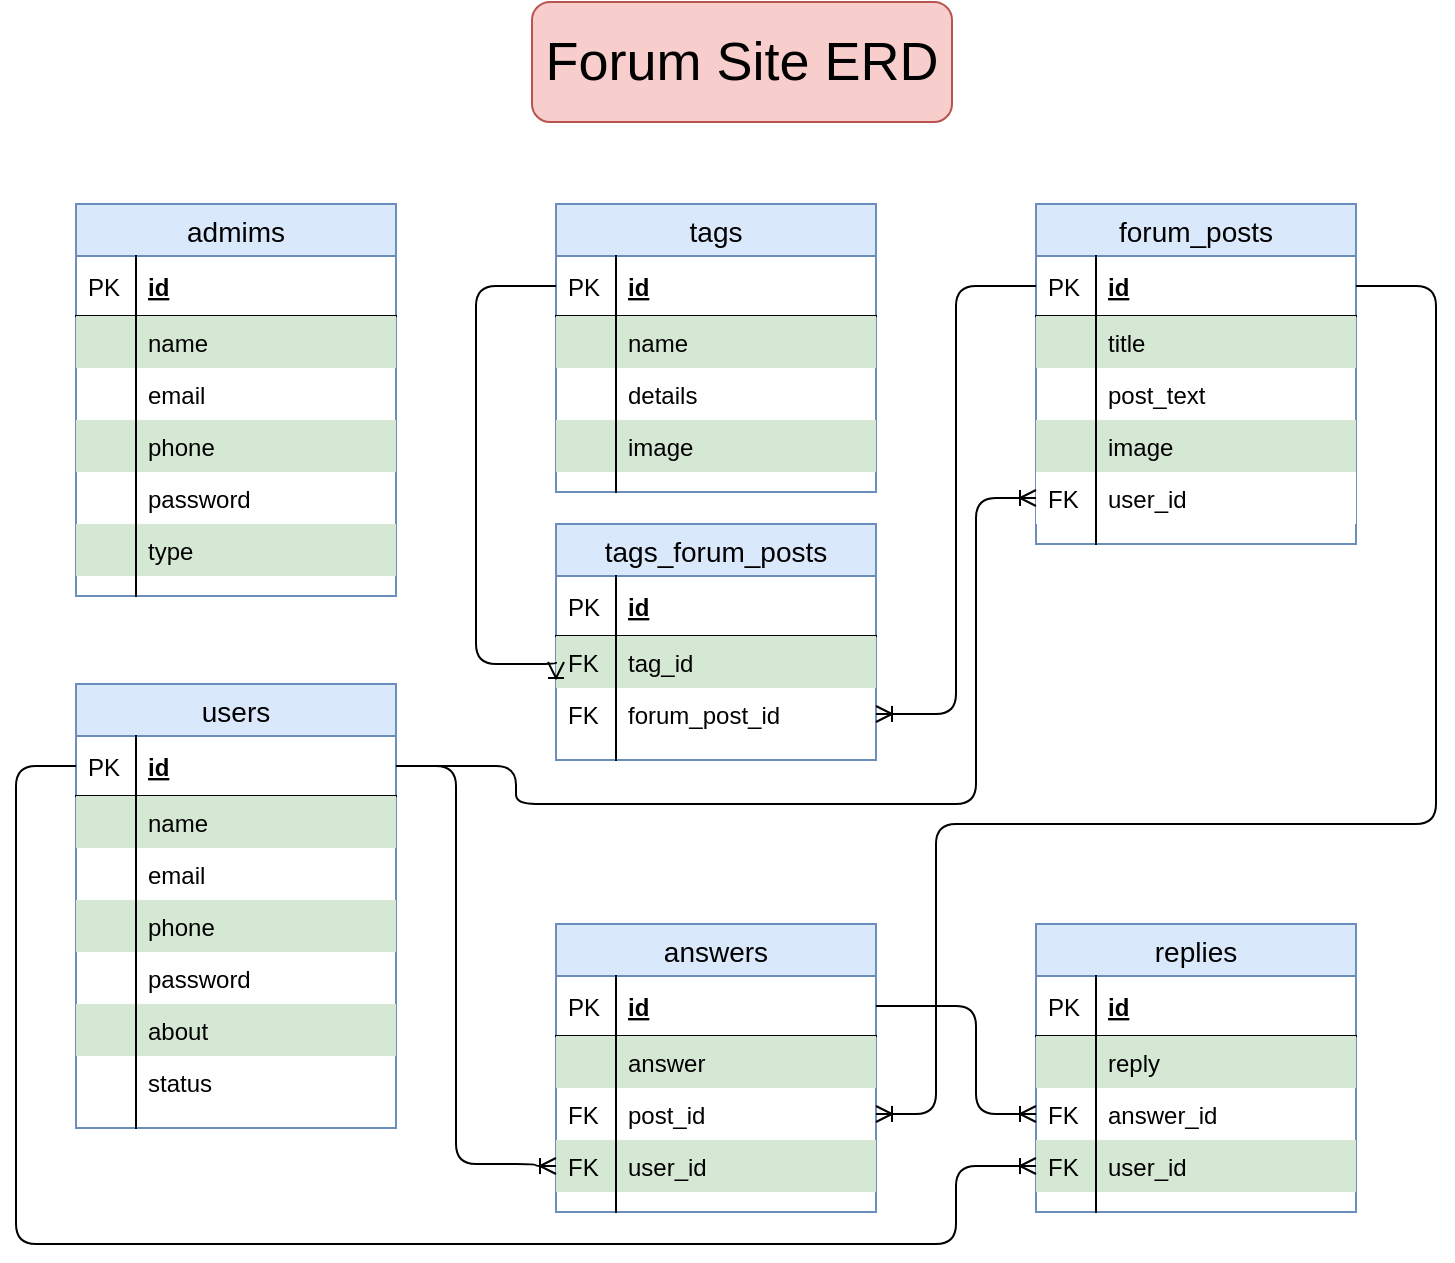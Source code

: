 <mxfile version="12.6.5" type="device"><diagram id="FZBkSY9dLJXZjss0TUxL" name="Page-1"><mxGraphModel dx="868" dy="510" grid="1" gridSize="10" guides="1" tooltips="1" connect="1" arrows="1" fold="1" page="1" pageScale="1" pageWidth="827" pageHeight="1169" math="0" shadow="0"><root><mxCell id="0"/><mxCell id="1" parent="0"/><mxCell id="-Hz_32lMAl1Kl4O-XU_8-1" value="admims" style="swimlane;fontStyle=0;childLayout=stackLayout;horizontal=1;startSize=26;fillColor=#dae8fc;horizontalStack=0;resizeParent=1;resizeParentMax=0;resizeLast=0;collapsible=1;marginBottom=0;swimlaneFillColor=#ffffff;align=center;fontSize=14;strokeColor=#6c8ebf;" parent="1" vertex="1"><mxGeometry x="40" y="121" width="160" height="196" as="geometry"/></mxCell><mxCell id="-Hz_32lMAl1Kl4O-XU_8-2" value="id" style="shape=partialRectangle;top=0;left=0;right=0;bottom=1;align=left;verticalAlign=middle;fillColor=none;spacingLeft=34;spacingRight=4;overflow=hidden;rotatable=0;points=[[0,0.5],[1,0.5]];portConstraint=eastwest;dropTarget=0;fontStyle=5;fontSize=12;" parent="-Hz_32lMAl1Kl4O-XU_8-1" vertex="1"><mxGeometry y="26" width="160" height="30" as="geometry"/></mxCell><mxCell id="-Hz_32lMAl1Kl4O-XU_8-3" value="PK" style="shape=partialRectangle;top=0;left=0;bottom=0;fillColor=none;align=left;verticalAlign=middle;spacingLeft=4;spacingRight=4;overflow=hidden;rotatable=0;points=[];portConstraint=eastwest;part=1;fontSize=12;" parent="-Hz_32lMAl1Kl4O-XU_8-2" vertex="1" connectable="0"><mxGeometry width="30" height="30" as="geometry"/></mxCell><mxCell id="-Hz_32lMAl1Kl4O-XU_8-4" value="name" style="shape=partialRectangle;top=0;left=0;right=0;bottom=0;align=left;verticalAlign=top;fillColor=#d5e8d4;spacingLeft=34;spacingRight=4;overflow=hidden;rotatable=0;points=[[0,0.5],[1,0.5]];portConstraint=eastwest;dropTarget=0;fontSize=12;strokeColor=#82b366;" parent="-Hz_32lMAl1Kl4O-XU_8-1" vertex="1"><mxGeometry y="56" width="160" height="26" as="geometry"/></mxCell><mxCell id="-Hz_32lMAl1Kl4O-XU_8-5" value="" style="shape=partialRectangle;top=0;left=0;bottom=0;fillColor=none;align=left;verticalAlign=top;spacingLeft=4;spacingRight=4;overflow=hidden;rotatable=0;points=[];portConstraint=eastwest;part=1;fontSize=12;" parent="-Hz_32lMAl1Kl4O-XU_8-4" vertex="1" connectable="0"><mxGeometry width="30" height="26" as="geometry"/></mxCell><mxCell id="-Hz_32lMAl1Kl4O-XU_8-6" value="email" style="shape=partialRectangle;top=0;left=0;right=0;bottom=0;align=left;verticalAlign=top;fillColor=none;spacingLeft=34;spacingRight=4;overflow=hidden;rotatable=0;points=[[0,0.5],[1,0.5]];portConstraint=eastwest;dropTarget=0;fontSize=12;" parent="-Hz_32lMAl1Kl4O-XU_8-1" vertex="1"><mxGeometry y="82" width="160" height="26" as="geometry"/></mxCell><mxCell id="-Hz_32lMAl1Kl4O-XU_8-7" value="" style="shape=partialRectangle;top=0;left=0;bottom=0;fillColor=none;align=left;verticalAlign=top;spacingLeft=4;spacingRight=4;overflow=hidden;rotatable=0;points=[];portConstraint=eastwest;part=1;fontSize=12;" parent="-Hz_32lMAl1Kl4O-XU_8-6" vertex="1" connectable="0"><mxGeometry width="30" height="26" as="geometry"/></mxCell><mxCell id="-Hz_32lMAl1Kl4O-XU_8-8" value="phone" style="shape=partialRectangle;top=0;left=0;right=0;bottom=0;align=left;verticalAlign=top;fillColor=#d5e8d4;spacingLeft=34;spacingRight=4;overflow=hidden;rotatable=0;points=[[0,0.5],[1,0.5]];portConstraint=eastwest;dropTarget=0;fontSize=12;strokeColor=#82b366;" parent="-Hz_32lMAl1Kl4O-XU_8-1" vertex="1"><mxGeometry y="108" width="160" height="26" as="geometry"/></mxCell><mxCell id="-Hz_32lMAl1Kl4O-XU_8-9" value="" style="shape=partialRectangle;top=0;left=0;bottom=0;fillColor=none;align=left;verticalAlign=top;spacingLeft=4;spacingRight=4;overflow=hidden;rotatable=0;points=[];portConstraint=eastwest;part=1;fontSize=12;" parent="-Hz_32lMAl1Kl4O-XU_8-8" vertex="1" connectable="0"><mxGeometry width="30" height="26" as="geometry"/></mxCell><mxCell id="-Hz_32lMAl1Kl4O-XU_8-12" value="password" style="shape=partialRectangle;top=0;left=0;right=0;bottom=0;align=left;verticalAlign=top;fillColor=none;spacingLeft=34;spacingRight=4;overflow=hidden;rotatable=0;points=[[0,0.5],[1,0.5]];portConstraint=eastwest;dropTarget=0;fontSize=12;" parent="-Hz_32lMAl1Kl4O-XU_8-1" vertex="1"><mxGeometry y="134" width="160" height="26" as="geometry"/></mxCell><mxCell id="-Hz_32lMAl1Kl4O-XU_8-13" value="" style="shape=partialRectangle;top=0;left=0;bottom=0;fillColor=none;align=left;verticalAlign=top;spacingLeft=4;spacingRight=4;overflow=hidden;rotatable=0;points=[];portConstraint=eastwest;part=1;fontSize=12;" parent="-Hz_32lMAl1Kl4O-XU_8-12" vertex="1" connectable="0"><mxGeometry width="30" height="26" as="geometry"/></mxCell><mxCell id="-Hz_32lMAl1Kl4O-XU_8-14" value="type&#10;" style="shape=partialRectangle;top=0;left=0;right=0;bottom=0;align=left;verticalAlign=top;fillColor=#d5e8d4;spacingLeft=34;spacingRight=4;overflow=hidden;rotatable=0;points=[[0,0.5],[1,0.5]];portConstraint=eastwest;dropTarget=0;fontSize=12;strokeColor=#82b366;" parent="-Hz_32lMAl1Kl4O-XU_8-1" vertex="1"><mxGeometry y="160" width="160" height="26" as="geometry"/></mxCell><mxCell id="-Hz_32lMAl1Kl4O-XU_8-15" value="" style="shape=partialRectangle;top=0;left=0;bottom=0;fillColor=none;align=left;verticalAlign=top;spacingLeft=4;spacingRight=4;overflow=hidden;rotatable=0;points=[];portConstraint=eastwest;part=1;fontSize=12;" parent="-Hz_32lMAl1Kl4O-XU_8-14" vertex="1" connectable="0"><mxGeometry width="30" height="26" as="geometry"/></mxCell><mxCell id="-Hz_32lMAl1Kl4O-XU_8-10" value="" style="shape=partialRectangle;top=0;left=0;right=0;bottom=0;align=left;verticalAlign=top;fillColor=none;spacingLeft=34;spacingRight=4;overflow=hidden;rotatable=0;points=[[0,0.5],[1,0.5]];portConstraint=eastwest;dropTarget=0;fontSize=12;" parent="-Hz_32lMAl1Kl4O-XU_8-1" vertex="1"><mxGeometry y="186" width="160" height="10" as="geometry"/></mxCell><mxCell id="-Hz_32lMAl1Kl4O-XU_8-11" value="" style="shape=partialRectangle;top=0;left=0;bottom=0;fillColor=none;align=left;verticalAlign=top;spacingLeft=4;spacingRight=4;overflow=hidden;rotatable=0;points=[];portConstraint=eastwest;part=1;fontSize=12;" parent="-Hz_32lMAl1Kl4O-XU_8-10" vertex="1" connectable="0"><mxGeometry width="30" height="10" as="geometry"/></mxCell><mxCell id="-Hz_32lMAl1Kl4O-XU_8-16" value="tags" style="swimlane;fontStyle=0;childLayout=stackLayout;horizontal=1;startSize=26;fillColor=#dae8fc;horizontalStack=0;resizeParent=1;resizeParentMax=0;resizeLast=0;collapsible=1;marginBottom=0;swimlaneFillColor=#ffffff;align=center;fontSize=14;strokeColor=#6c8ebf;" parent="1" vertex="1"><mxGeometry x="280" y="121" width="160" height="144" as="geometry"/></mxCell><mxCell id="-Hz_32lMAl1Kl4O-XU_8-17" value="id" style="shape=partialRectangle;top=0;left=0;right=0;bottom=1;align=left;verticalAlign=middle;fillColor=none;spacingLeft=34;spacingRight=4;overflow=hidden;rotatable=0;points=[[0,0.5],[1,0.5]];portConstraint=eastwest;dropTarget=0;fontStyle=5;fontSize=12;" parent="-Hz_32lMAl1Kl4O-XU_8-16" vertex="1"><mxGeometry y="26" width="160" height="30" as="geometry"/></mxCell><mxCell id="-Hz_32lMAl1Kl4O-XU_8-18" value="PK" style="shape=partialRectangle;top=0;left=0;bottom=0;fillColor=none;align=left;verticalAlign=middle;spacingLeft=4;spacingRight=4;overflow=hidden;rotatable=0;points=[];portConstraint=eastwest;part=1;fontSize=12;" parent="-Hz_32lMAl1Kl4O-XU_8-17" vertex="1" connectable="0"><mxGeometry width="30" height="30" as="geometry"/></mxCell><mxCell id="-Hz_32lMAl1Kl4O-XU_8-19" value="name" style="shape=partialRectangle;top=0;left=0;right=0;bottom=0;align=left;verticalAlign=top;fillColor=#d5e8d4;spacingLeft=34;spacingRight=4;overflow=hidden;rotatable=0;points=[[0,0.5],[1,0.5]];portConstraint=eastwest;dropTarget=0;fontSize=12;strokeColor=#82b366;" parent="-Hz_32lMAl1Kl4O-XU_8-16" vertex="1"><mxGeometry y="56" width="160" height="26" as="geometry"/></mxCell><mxCell id="-Hz_32lMAl1Kl4O-XU_8-20" value="" style="shape=partialRectangle;top=0;left=0;bottom=0;fillColor=none;align=left;verticalAlign=top;spacingLeft=4;spacingRight=4;overflow=hidden;rotatable=0;points=[];portConstraint=eastwest;part=1;fontSize=12;" parent="-Hz_32lMAl1Kl4O-XU_8-19" vertex="1" connectable="0"><mxGeometry width="30" height="26" as="geometry"/></mxCell><mxCell id="-Hz_32lMAl1Kl4O-XU_8-21" value="details" style="shape=partialRectangle;top=0;left=0;right=0;bottom=0;align=left;verticalAlign=top;fillColor=none;spacingLeft=34;spacingRight=4;overflow=hidden;rotatable=0;points=[[0,0.5],[1,0.5]];portConstraint=eastwest;dropTarget=0;fontSize=12;" parent="-Hz_32lMAl1Kl4O-XU_8-16" vertex="1"><mxGeometry y="82" width="160" height="26" as="geometry"/></mxCell><mxCell id="-Hz_32lMAl1Kl4O-XU_8-22" value="" style="shape=partialRectangle;top=0;left=0;bottom=0;fillColor=none;align=left;verticalAlign=top;spacingLeft=4;spacingRight=4;overflow=hidden;rotatable=0;points=[];portConstraint=eastwest;part=1;fontSize=12;" parent="-Hz_32lMAl1Kl4O-XU_8-21" vertex="1" connectable="0"><mxGeometry width="30" height="26" as="geometry"/></mxCell><mxCell id="-Hz_32lMAl1Kl4O-XU_8-23" value="image" style="shape=partialRectangle;top=0;left=0;right=0;bottom=0;align=left;verticalAlign=top;fillColor=#d5e8d4;spacingLeft=34;spacingRight=4;overflow=hidden;rotatable=0;points=[[0,0.5],[1,0.5]];portConstraint=eastwest;dropTarget=0;fontSize=12;strokeColor=#82b366;" parent="-Hz_32lMAl1Kl4O-XU_8-16" vertex="1"><mxGeometry y="108" width="160" height="26" as="geometry"/></mxCell><mxCell id="-Hz_32lMAl1Kl4O-XU_8-24" value="" style="shape=partialRectangle;top=0;left=0;bottom=0;fillColor=none;align=left;verticalAlign=top;spacingLeft=4;spacingRight=4;overflow=hidden;rotatable=0;points=[];portConstraint=eastwest;part=1;fontSize=12;" parent="-Hz_32lMAl1Kl4O-XU_8-23" vertex="1" connectable="0"><mxGeometry width="30" height="26" as="geometry"/></mxCell><mxCell id="-Hz_32lMAl1Kl4O-XU_8-25" value="" style="shape=partialRectangle;top=0;left=0;right=0;bottom=0;align=left;verticalAlign=top;fillColor=none;spacingLeft=34;spacingRight=4;overflow=hidden;rotatable=0;points=[[0,0.5],[1,0.5]];portConstraint=eastwest;dropTarget=0;fontSize=12;" parent="-Hz_32lMAl1Kl4O-XU_8-16" vertex="1"><mxGeometry y="134" width="160" height="10" as="geometry"/></mxCell><mxCell id="-Hz_32lMAl1Kl4O-XU_8-26" value="" style="shape=partialRectangle;top=0;left=0;bottom=0;fillColor=none;align=left;verticalAlign=top;spacingLeft=4;spacingRight=4;overflow=hidden;rotatable=0;points=[];portConstraint=eastwest;part=1;fontSize=12;" parent="-Hz_32lMAl1Kl4O-XU_8-25" vertex="1" connectable="0"><mxGeometry width="30" height="10" as="geometry"/></mxCell><mxCell id="-Hz_32lMAl1Kl4O-XU_8-27" value="forum_posts" style="swimlane;fontStyle=0;childLayout=stackLayout;horizontal=1;startSize=26;fillColor=#dae8fc;horizontalStack=0;resizeParent=1;resizeParentMax=0;resizeLast=0;collapsible=1;marginBottom=0;swimlaneFillColor=#ffffff;align=center;fontSize=14;strokeColor=#6c8ebf;" parent="1" vertex="1"><mxGeometry x="520" y="121" width="160" height="170" as="geometry"/></mxCell><mxCell id="-Hz_32lMAl1Kl4O-XU_8-28" value="id" style="shape=partialRectangle;top=0;left=0;right=0;bottom=1;align=left;verticalAlign=middle;fillColor=none;spacingLeft=34;spacingRight=4;overflow=hidden;rotatable=0;points=[[0,0.5],[1,0.5]];portConstraint=eastwest;dropTarget=0;fontStyle=5;fontSize=12;" parent="-Hz_32lMAl1Kl4O-XU_8-27" vertex="1"><mxGeometry y="26" width="160" height="30" as="geometry"/></mxCell><mxCell id="-Hz_32lMAl1Kl4O-XU_8-29" value="PK" style="shape=partialRectangle;top=0;left=0;bottom=0;fillColor=none;align=left;verticalAlign=middle;spacingLeft=4;spacingRight=4;overflow=hidden;rotatable=0;points=[];portConstraint=eastwest;part=1;fontSize=12;" parent="-Hz_32lMAl1Kl4O-XU_8-28" vertex="1" connectable="0"><mxGeometry width="30" height="30" as="geometry"/></mxCell><mxCell id="-Hz_32lMAl1Kl4O-XU_8-30" value="title" style="shape=partialRectangle;top=0;left=0;right=0;bottom=0;align=left;verticalAlign=top;fillColor=#d5e8d4;spacingLeft=34;spacingRight=4;overflow=hidden;rotatable=0;points=[[0,0.5],[1,0.5]];portConstraint=eastwest;dropTarget=0;fontSize=12;strokeColor=#82b366;" parent="-Hz_32lMAl1Kl4O-XU_8-27" vertex="1"><mxGeometry y="56" width="160" height="26" as="geometry"/></mxCell><mxCell id="-Hz_32lMAl1Kl4O-XU_8-31" value="" style="shape=partialRectangle;top=0;left=0;bottom=0;fillColor=none;align=left;verticalAlign=top;spacingLeft=4;spacingRight=4;overflow=hidden;rotatable=0;points=[];portConstraint=eastwest;part=1;fontSize=12;" parent="-Hz_32lMAl1Kl4O-XU_8-30" vertex="1" connectable="0"><mxGeometry width="30" height="26" as="geometry"/></mxCell><mxCell id="-Hz_32lMAl1Kl4O-XU_8-32" value="post_text" style="shape=partialRectangle;top=0;left=0;right=0;bottom=0;align=left;verticalAlign=top;fillColor=none;spacingLeft=34;spacingRight=4;overflow=hidden;rotatable=0;points=[[0,0.5],[1,0.5]];portConstraint=eastwest;dropTarget=0;fontSize=12;" parent="-Hz_32lMAl1Kl4O-XU_8-27" vertex="1"><mxGeometry y="82" width="160" height="26" as="geometry"/></mxCell><mxCell id="-Hz_32lMAl1Kl4O-XU_8-33" value="" style="shape=partialRectangle;top=0;left=0;bottom=0;fillColor=none;align=left;verticalAlign=top;spacingLeft=4;spacingRight=4;overflow=hidden;rotatable=0;points=[];portConstraint=eastwest;part=1;fontSize=12;" parent="-Hz_32lMAl1Kl4O-XU_8-32" vertex="1" connectable="0"><mxGeometry width="30" height="26" as="geometry"/></mxCell><mxCell id="-Hz_32lMAl1Kl4O-XU_8-34" value="image" style="shape=partialRectangle;top=0;left=0;right=0;bottom=0;align=left;verticalAlign=top;fillColor=#d5e8d4;spacingLeft=34;spacingRight=4;overflow=hidden;rotatable=0;points=[[0,0.5],[1,0.5]];portConstraint=eastwest;dropTarget=0;fontSize=12;strokeColor=#82b366;" parent="-Hz_32lMAl1Kl4O-XU_8-27" vertex="1"><mxGeometry y="108" width="160" height="26" as="geometry"/></mxCell><mxCell id="-Hz_32lMAl1Kl4O-XU_8-35" value="" style="shape=partialRectangle;top=0;left=0;bottom=0;fillColor=none;align=left;verticalAlign=top;spacingLeft=4;spacingRight=4;overflow=hidden;rotatable=0;points=[];portConstraint=eastwest;part=1;fontSize=12;" parent="-Hz_32lMAl1Kl4O-XU_8-34" vertex="1" connectable="0"><mxGeometry width="30" height="26" as="geometry"/></mxCell><mxCell id="-Hz_32lMAl1Kl4O-XU_8-96" value="user_id" style="shape=partialRectangle;top=0;left=0;right=0;bottom=0;align=left;verticalAlign=top;spacingLeft=34;spacingRight=4;overflow=hidden;rotatable=0;points=[[0,0.5],[1,0.5]];portConstraint=eastwest;dropTarget=0;fontSize=12;" parent="-Hz_32lMAl1Kl4O-XU_8-27" vertex="1"><mxGeometry y="134" width="160" height="26" as="geometry"/></mxCell><mxCell id="-Hz_32lMAl1Kl4O-XU_8-97" value="FK" style="shape=partialRectangle;top=0;left=0;bottom=0;fillColor=none;align=left;verticalAlign=top;spacingLeft=4;spacingRight=4;overflow=hidden;rotatable=0;points=[];portConstraint=eastwest;part=1;fontSize=12;" parent="-Hz_32lMAl1Kl4O-XU_8-96" vertex="1" connectable="0"><mxGeometry width="30" height="26" as="geometry"/></mxCell><mxCell id="-Hz_32lMAl1Kl4O-XU_8-36" value="" style="shape=partialRectangle;top=0;left=0;right=0;bottom=0;align=left;verticalAlign=top;fillColor=none;spacingLeft=34;spacingRight=4;overflow=hidden;rotatable=0;points=[[0,0.5],[1,0.5]];portConstraint=eastwest;dropTarget=0;fontSize=12;" parent="-Hz_32lMAl1Kl4O-XU_8-27" vertex="1"><mxGeometry y="160" width="160" height="10" as="geometry"/></mxCell><mxCell id="-Hz_32lMAl1Kl4O-XU_8-37" value="" style="shape=partialRectangle;top=0;left=0;bottom=0;fillColor=none;align=left;verticalAlign=top;spacingLeft=4;spacingRight=4;overflow=hidden;rotatable=0;points=[];portConstraint=eastwest;part=1;fontSize=12;" parent="-Hz_32lMAl1Kl4O-XU_8-36" vertex="1" connectable="0"><mxGeometry width="30" height="10" as="geometry"/></mxCell><mxCell id="-Hz_32lMAl1Kl4O-XU_8-38" value="answers" style="swimlane;fontStyle=0;childLayout=stackLayout;horizontal=1;startSize=26;fillColor=#dae8fc;horizontalStack=0;resizeParent=1;resizeParentMax=0;resizeLast=0;collapsible=1;marginBottom=0;swimlaneFillColor=#ffffff;align=center;fontSize=14;strokeColor=#6c8ebf;" parent="1" vertex="1"><mxGeometry x="280" y="481" width="160" height="144" as="geometry"/></mxCell><mxCell id="-Hz_32lMAl1Kl4O-XU_8-39" value="id" style="shape=partialRectangle;top=0;left=0;right=0;bottom=1;align=left;verticalAlign=middle;fillColor=none;spacingLeft=34;spacingRight=4;overflow=hidden;rotatable=0;points=[[0,0.5],[1,0.5]];portConstraint=eastwest;dropTarget=0;fontStyle=5;fontSize=12;" parent="-Hz_32lMAl1Kl4O-XU_8-38" vertex="1"><mxGeometry y="26" width="160" height="30" as="geometry"/></mxCell><mxCell id="-Hz_32lMAl1Kl4O-XU_8-40" value="PK" style="shape=partialRectangle;top=0;left=0;bottom=0;fillColor=none;align=left;verticalAlign=middle;spacingLeft=4;spacingRight=4;overflow=hidden;rotatable=0;points=[];portConstraint=eastwest;part=1;fontSize=12;" parent="-Hz_32lMAl1Kl4O-XU_8-39" vertex="1" connectable="0"><mxGeometry width="30" height="30" as="geometry"/></mxCell><mxCell id="-Hz_32lMAl1Kl4O-XU_8-41" value="answer" style="shape=partialRectangle;top=0;left=0;right=0;bottom=0;align=left;verticalAlign=top;fillColor=#d5e8d4;spacingLeft=34;spacingRight=4;overflow=hidden;rotatable=0;points=[[0,0.5],[1,0.5]];portConstraint=eastwest;dropTarget=0;fontSize=12;strokeColor=#82b366;" parent="-Hz_32lMAl1Kl4O-XU_8-38" vertex="1"><mxGeometry y="56" width="160" height="26" as="geometry"/></mxCell><mxCell id="-Hz_32lMAl1Kl4O-XU_8-42" value="" style="shape=partialRectangle;top=0;left=0;bottom=0;fillColor=none;align=left;verticalAlign=top;spacingLeft=4;spacingRight=4;overflow=hidden;rotatable=0;points=[];portConstraint=eastwest;part=1;fontSize=12;" parent="-Hz_32lMAl1Kl4O-XU_8-41" vertex="1" connectable="0"><mxGeometry width="30" height="26" as="geometry"/></mxCell><mxCell id="-Hz_32lMAl1Kl4O-XU_8-43" value="post_id" style="shape=partialRectangle;top=0;left=0;right=0;bottom=0;align=left;verticalAlign=top;fillColor=none;spacingLeft=34;spacingRight=4;overflow=hidden;rotatable=0;points=[[0,0.5],[1,0.5]];portConstraint=eastwest;dropTarget=0;fontSize=12;" parent="-Hz_32lMAl1Kl4O-XU_8-38" vertex="1"><mxGeometry y="82" width="160" height="26" as="geometry"/></mxCell><mxCell id="-Hz_32lMAl1Kl4O-XU_8-44" value="FK" style="shape=partialRectangle;top=0;left=0;bottom=0;fillColor=none;align=left;verticalAlign=top;spacingLeft=4;spacingRight=4;overflow=hidden;rotatable=0;points=[];portConstraint=eastwest;part=1;fontSize=12;" parent="-Hz_32lMAl1Kl4O-XU_8-43" vertex="1" connectable="0"><mxGeometry width="30" height="26" as="geometry"/></mxCell><mxCell id="-Hz_32lMAl1Kl4O-XU_8-45" value="user_id" style="shape=partialRectangle;top=0;left=0;right=0;bottom=0;align=left;verticalAlign=top;fillColor=#d5e8d4;spacingLeft=34;spacingRight=4;overflow=hidden;rotatable=0;points=[[0,0.5],[1,0.5]];portConstraint=eastwest;dropTarget=0;fontSize=12;strokeColor=#82b366;" parent="-Hz_32lMAl1Kl4O-XU_8-38" vertex="1"><mxGeometry y="108" width="160" height="26" as="geometry"/></mxCell><mxCell id="-Hz_32lMAl1Kl4O-XU_8-46" value="FK" style="shape=partialRectangle;top=0;left=0;bottom=0;fillColor=none;align=left;verticalAlign=top;spacingLeft=4;spacingRight=4;overflow=hidden;rotatable=0;points=[];portConstraint=eastwest;part=1;fontSize=12;" parent="-Hz_32lMAl1Kl4O-XU_8-45" vertex="1" connectable="0"><mxGeometry width="30" height="26" as="geometry"/></mxCell><mxCell id="-Hz_32lMAl1Kl4O-XU_8-47" value="" style="shape=partialRectangle;top=0;left=0;right=0;bottom=0;align=left;verticalAlign=top;fillColor=none;spacingLeft=34;spacingRight=4;overflow=hidden;rotatable=0;points=[[0,0.5],[1,0.5]];portConstraint=eastwest;dropTarget=0;fontSize=12;" parent="-Hz_32lMAl1Kl4O-XU_8-38" vertex="1"><mxGeometry y="134" width="160" height="10" as="geometry"/></mxCell><mxCell id="-Hz_32lMAl1Kl4O-XU_8-48" value="" style="shape=partialRectangle;top=0;left=0;bottom=0;fillColor=none;align=left;verticalAlign=top;spacingLeft=4;spacingRight=4;overflow=hidden;rotatable=0;points=[];portConstraint=eastwest;part=1;fontSize=12;" parent="-Hz_32lMAl1Kl4O-XU_8-47" vertex="1" connectable="0"><mxGeometry width="30" height="10" as="geometry"/></mxCell><mxCell id="-Hz_32lMAl1Kl4O-XU_8-49" value="replies" style="swimlane;fontStyle=0;childLayout=stackLayout;horizontal=1;startSize=26;fillColor=#dae8fc;horizontalStack=0;resizeParent=1;resizeParentMax=0;resizeLast=0;collapsible=1;marginBottom=0;swimlaneFillColor=#ffffff;align=center;fontSize=14;strokeColor=#6c8ebf;" parent="1" vertex="1"><mxGeometry x="520" y="481" width="160" height="144" as="geometry"/></mxCell><mxCell id="-Hz_32lMAl1Kl4O-XU_8-50" value="id" style="shape=partialRectangle;top=0;left=0;right=0;bottom=1;align=left;verticalAlign=middle;fillColor=none;spacingLeft=34;spacingRight=4;overflow=hidden;rotatable=0;points=[[0,0.5],[1,0.5]];portConstraint=eastwest;dropTarget=0;fontStyle=5;fontSize=12;" parent="-Hz_32lMAl1Kl4O-XU_8-49" vertex="1"><mxGeometry y="26" width="160" height="30" as="geometry"/></mxCell><mxCell id="-Hz_32lMAl1Kl4O-XU_8-51" value="PK" style="shape=partialRectangle;top=0;left=0;bottom=0;fillColor=none;align=left;verticalAlign=middle;spacingLeft=4;spacingRight=4;overflow=hidden;rotatable=0;points=[];portConstraint=eastwest;part=1;fontSize=12;" parent="-Hz_32lMAl1Kl4O-XU_8-50" vertex="1" connectable="0"><mxGeometry width="30" height="30" as="geometry"/></mxCell><mxCell id="-Hz_32lMAl1Kl4O-XU_8-52" value="reply" style="shape=partialRectangle;top=0;left=0;right=0;bottom=0;align=left;verticalAlign=top;fillColor=#d5e8d4;spacingLeft=34;spacingRight=4;overflow=hidden;rotatable=0;points=[[0,0.5],[1,0.5]];portConstraint=eastwest;dropTarget=0;fontSize=12;strokeColor=#82b366;" parent="-Hz_32lMAl1Kl4O-XU_8-49" vertex="1"><mxGeometry y="56" width="160" height="26" as="geometry"/></mxCell><mxCell id="-Hz_32lMAl1Kl4O-XU_8-53" value="" style="shape=partialRectangle;top=0;left=0;bottom=0;fillColor=none;align=left;verticalAlign=top;spacingLeft=4;spacingRight=4;overflow=hidden;rotatable=0;points=[];portConstraint=eastwest;part=1;fontSize=12;" parent="-Hz_32lMAl1Kl4O-XU_8-52" vertex="1" connectable="0"><mxGeometry width="30" height="26" as="geometry"/></mxCell><mxCell id="-Hz_32lMAl1Kl4O-XU_8-54" value="answer_id" style="shape=partialRectangle;top=0;left=0;right=0;bottom=0;align=left;verticalAlign=top;fillColor=none;spacingLeft=34;spacingRight=4;overflow=hidden;rotatable=0;points=[[0,0.5],[1,0.5]];portConstraint=eastwest;dropTarget=0;fontSize=12;" parent="-Hz_32lMAl1Kl4O-XU_8-49" vertex="1"><mxGeometry y="82" width="160" height="26" as="geometry"/></mxCell><mxCell id="-Hz_32lMAl1Kl4O-XU_8-55" value="FK" style="shape=partialRectangle;top=0;left=0;bottom=0;fillColor=none;align=left;verticalAlign=top;spacingLeft=4;spacingRight=4;overflow=hidden;rotatable=0;points=[];portConstraint=eastwest;part=1;fontSize=12;" parent="-Hz_32lMAl1Kl4O-XU_8-54" vertex="1" connectable="0"><mxGeometry width="30" height="26" as="geometry"/></mxCell><mxCell id="-Hz_32lMAl1Kl4O-XU_8-56" value="user_id" style="shape=partialRectangle;top=0;left=0;right=0;bottom=0;align=left;verticalAlign=top;fillColor=#d5e8d4;spacingLeft=34;spacingRight=4;overflow=hidden;rotatable=0;points=[[0,0.5],[1,0.5]];portConstraint=eastwest;dropTarget=0;fontSize=12;strokeColor=#82b366;" parent="-Hz_32lMAl1Kl4O-XU_8-49" vertex="1"><mxGeometry y="108" width="160" height="26" as="geometry"/></mxCell><mxCell id="-Hz_32lMAl1Kl4O-XU_8-57" value="FK" style="shape=partialRectangle;top=0;left=0;bottom=0;fillColor=none;align=left;verticalAlign=top;spacingLeft=4;spacingRight=4;overflow=hidden;rotatable=0;points=[];portConstraint=eastwest;part=1;fontSize=12;" parent="-Hz_32lMAl1Kl4O-XU_8-56" vertex="1" connectable="0"><mxGeometry width="30" height="26" as="geometry"/></mxCell><mxCell id="-Hz_32lMAl1Kl4O-XU_8-58" value="" style="shape=partialRectangle;top=0;left=0;right=0;bottom=0;align=left;verticalAlign=top;fillColor=none;spacingLeft=34;spacingRight=4;overflow=hidden;rotatable=0;points=[[0,0.5],[1,0.5]];portConstraint=eastwest;dropTarget=0;fontSize=12;" parent="-Hz_32lMAl1Kl4O-XU_8-49" vertex="1"><mxGeometry y="134" width="160" height="10" as="geometry"/></mxCell><mxCell id="-Hz_32lMAl1Kl4O-XU_8-59" value="" style="shape=partialRectangle;top=0;left=0;bottom=0;fillColor=none;align=left;verticalAlign=top;spacingLeft=4;spacingRight=4;overflow=hidden;rotatable=0;points=[];portConstraint=eastwest;part=1;fontSize=12;" parent="-Hz_32lMAl1Kl4O-XU_8-58" vertex="1" connectable="0"><mxGeometry width="30" height="10" as="geometry"/></mxCell><mxCell id="-Hz_32lMAl1Kl4O-XU_8-60" value="users" style="swimlane;fontStyle=0;childLayout=stackLayout;horizontal=1;startSize=26;fillColor=#dae8fc;horizontalStack=0;resizeParent=1;resizeParentMax=0;resizeLast=0;collapsible=1;marginBottom=0;swimlaneFillColor=#ffffff;align=center;fontSize=14;strokeColor=#6c8ebf;" parent="1" vertex="1"><mxGeometry x="40" y="361" width="160" height="222" as="geometry"/></mxCell><mxCell id="-Hz_32lMAl1Kl4O-XU_8-61" value="id" style="shape=partialRectangle;top=0;left=0;right=0;bottom=1;align=left;verticalAlign=middle;fillColor=none;spacingLeft=34;spacingRight=4;overflow=hidden;rotatable=0;points=[[0,0.5],[1,0.5]];portConstraint=eastwest;dropTarget=0;fontStyle=5;fontSize=12;" parent="-Hz_32lMAl1Kl4O-XU_8-60" vertex="1"><mxGeometry y="26" width="160" height="30" as="geometry"/></mxCell><mxCell id="-Hz_32lMAl1Kl4O-XU_8-62" value="PK" style="shape=partialRectangle;top=0;left=0;bottom=0;fillColor=none;align=left;verticalAlign=middle;spacingLeft=4;spacingRight=4;overflow=hidden;rotatable=0;points=[];portConstraint=eastwest;part=1;fontSize=12;" parent="-Hz_32lMAl1Kl4O-XU_8-61" vertex="1" connectable="0"><mxGeometry width="30" height="30" as="geometry"/></mxCell><mxCell id="-Hz_32lMAl1Kl4O-XU_8-63" value="name" style="shape=partialRectangle;top=0;left=0;right=0;bottom=0;align=left;verticalAlign=top;fillColor=#d5e8d4;spacingLeft=34;spacingRight=4;overflow=hidden;rotatable=0;points=[[0,0.5],[1,0.5]];portConstraint=eastwest;dropTarget=0;fontSize=12;strokeColor=#82b366;" parent="-Hz_32lMAl1Kl4O-XU_8-60" vertex="1"><mxGeometry y="56" width="160" height="26" as="geometry"/></mxCell><mxCell id="-Hz_32lMAl1Kl4O-XU_8-64" value="" style="shape=partialRectangle;top=0;left=0;bottom=0;fillColor=none;align=left;verticalAlign=top;spacingLeft=4;spacingRight=4;overflow=hidden;rotatable=0;points=[];portConstraint=eastwest;part=1;fontSize=12;" parent="-Hz_32lMAl1Kl4O-XU_8-63" vertex="1" connectable="0"><mxGeometry width="30" height="26" as="geometry"/></mxCell><mxCell id="-Hz_32lMAl1Kl4O-XU_8-65" value="email" style="shape=partialRectangle;top=0;left=0;right=0;bottom=0;align=left;verticalAlign=top;fillColor=none;spacingLeft=34;spacingRight=4;overflow=hidden;rotatable=0;points=[[0,0.5],[1,0.5]];portConstraint=eastwest;dropTarget=0;fontSize=12;" parent="-Hz_32lMAl1Kl4O-XU_8-60" vertex="1"><mxGeometry y="82" width="160" height="26" as="geometry"/></mxCell><mxCell id="-Hz_32lMAl1Kl4O-XU_8-66" value="" style="shape=partialRectangle;top=0;left=0;bottom=0;fillColor=none;align=left;verticalAlign=top;spacingLeft=4;spacingRight=4;overflow=hidden;rotatable=0;points=[];portConstraint=eastwest;part=1;fontSize=12;" parent="-Hz_32lMAl1Kl4O-XU_8-65" vertex="1" connectable="0"><mxGeometry width="30" height="26" as="geometry"/></mxCell><mxCell id="-Hz_32lMAl1Kl4O-XU_8-67" value="phone" style="shape=partialRectangle;top=0;left=0;right=0;bottom=0;align=left;verticalAlign=top;fillColor=#d5e8d4;spacingLeft=34;spacingRight=4;overflow=hidden;rotatable=0;points=[[0,0.5],[1,0.5]];portConstraint=eastwest;dropTarget=0;fontSize=12;strokeColor=#82b366;" parent="-Hz_32lMAl1Kl4O-XU_8-60" vertex="1"><mxGeometry y="108" width="160" height="26" as="geometry"/></mxCell><mxCell id="-Hz_32lMAl1Kl4O-XU_8-68" value="" style="shape=partialRectangle;top=0;left=0;bottom=0;fillColor=none;align=left;verticalAlign=top;spacingLeft=4;spacingRight=4;overflow=hidden;rotatable=0;points=[];portConstraint=eastwest;part=1;fontSize=12;" parent="-Hz_32lMAl1Kl4O-XU_8-67" vertex="1" connectable="0"><mxGeometry width="30" height="26" as="geometry"/></mxCell><mxCell id="-Hz_32lMAl1Kl4O-XU_8-71" value="password" style="shape=partialRectangle;top=0;left=0;right=0;bottom=0;align=left;verticalAlign=top;fillColor=none;spacingLeft=34;spacingRight=4;overflow=hidden;rotatable=0;points=[[0,0.5],[1,0.5]];portConstraint=eastwest;dropTarget=0;fontSize=12;" parent="-Hz_32lMAl1Kl4O-XU_8-60" vertex="1"><mxGeometry y="134" width="160" height="26" as="geometry"/></mxCell><mxCell id="-Hz_32lMAl1Kl4O-XU_8-72" value="" style="shape=partialRectangle;top=0;left=0;bottom=0;fillColor=none;align=left;verticalAlign=top;spacingLeft=4;spacingRight=4;overflow=hidden;rotatable=0;points=[];portConstraint=eastwest;part=1;fontSize=12;" parent="-Hz_32lMAl1Kl4O-XU_8-71" vertex="1" connectable="0"><mxGeometry width="30" height="26" as="geometry"/></mxCell><mxCell id="-Hz_32lMAl1Kl4O-XU_8-75" value="about" style="shape=partialRectangle;top=0;left=0;right=0;bottom=0;align=left;verticalAlign=top;fillColor=#d5e8d4;spacingLeft=34;spacingRight=4;overflow=hidden;rotatable=0;points=[[0,0.5],[1,0.5]];portConstraint=eastwest;dropTarget=0;fontSize=12;strokeColor=#82b366;" parent="-Hz_32lMAl1Kl4O-XU_8-60" vertex="1"><mxGeometry y="160" width="160" height="26" as="geometry"/></mxCell><mxCell id="-Hz_32lMAl1Kl4O-XU_8-76" value="" style="shape=partialRectangle;top=0;left=0;bottom=0;fillColor=none;align=left;verticalAlign=top;spacingLeft=4;spacingRight=4;overflow=hidden;rotatable=0;points=[];portConstraint=eastwest;part=1;fontSize=12;" parent="-Hz_32lMAl1Kl4O-XU_8-75" vertex="1" connectable="0"><mxGeometry width="30" height="26" as="geometry"/></mxCell><mxCell id="-Hz_32lMAl1Kl4O-XU_8-77" value="status" style="shape=partialRectangle;top=0;left=0;right=0;bottom=0;align=left;verticalAlign=top;fillColor=none;spacingLeft=34;spacingRight=4;overflow=hidden;rotatable=0;points=[[0,0.5],[1,0.5]];portConstraint=eastwest;dropTarget=0;fontSize=12;" parent="-Hz_32lMAl1Kl4O-XU_8-60" vertex="1"><mxGeometry y="186" width="160" height="26" as="geometry"/></mxCell><mxCell id="-Hz_32lMAl1Kl4O-XU_8-78" value="" style="shape=partialRectangle;top=0;left=0;bottom=0;fillColor=none;align=left;verticalAlign=top;spacingLeft=4;spacingRight=4;overflow=hidden;rotatable=0;points=[];portConstraint=eastwest;part=1;fontSize=12;" parent="-Hz_32lMAl1Kl4O-XU_8-77" vertex="1" connectable="0"><mxGeometry width="30" height="26" as="geometry"/></mxCell><mxCell id="-Hz_32lMAl1Kl4O-XU_8-69" value="" style="shape=partialRectangle;top=0;left=0;right=0;bottom=0;align=left;verticalAlign=top;fillColor=none;spacingLeft=34;spacingRight=4;overflow=hidden;rotatable=0;points=[[0,0.5],[1,0.5]];portConstraint=eastwest;dropTarget=0;fontSize=12;" parent="-Hz_32lMAl1Kl4O-XU_8-60" vertex="1"><mxGeometry y="212" width="160" height="10" as="geometry"/></mxCell><mxCell id="-Hz_32lMAl1Kl4O-XU_8-70" value="" style="shape=partialRectangle;top=0;left=0;bottom=0;fillColor=none;align=left;verticalAlign=top;spacingLeft=4;spacingRight=4;overflow=hidden;rotatable=0;points=[];portConstraint=eastwest;part=1;fontSize=12;" parent="-Hz_32lMAl1Kl4O-XU_8-69" vertex="1" connectable="0"><mxGeometry width="30" height="10" as="geometry"/></mxCell><mxCell id="-Hz_32lMAl1Kl4O-XU_8-81" value="tags_forum_posts" style="swimlane;fontStyle=0;childLayout=stackLayout;horizontal=1;startSize=26;fillColor=#dae8fc;horizontalStack=0;resizeParent=1;resizeParentMax=0;resizeLast=0;collapsible=1;marginBottom=0;swimlaneFillColor=#ffffff;align=center;fontSize=14;strokeColor=#6c8ebf;" parent="1" vertex="1"><mxGeometry x="280" y="281" width="160" height="118" as="geometry"/></mxCell><mxCell id="-Hz_32lMAl1Kl4O-XU_8-82" value="id" style="shape=partialRectangle;top=0;left=0;right=0;bottom=1;align=left;verticalAlign=middle;fillColor=none;spacingLeft=34;spacingRight=4;overflow=hidden;rotatable=0;points=[[0,0.5],[1,0.5]];portConstraint=eastwest;dropTarget=0;fontStyle=5;fontSize=12;" parent="-Hz_32lMAl1Kl4O-XU_8-81" vertex="1"><mxGeometry y="26" width="160" height="30" as="geometry"/></mxCell><mxCell id="-Hz_32lMAl1Kl4O-XU_8-83" value="PK" style="shape=partialRectangle;top=0;left=0;bottom=0;fillColor=none;align=left;verticalAlign=middle;spacingLeft=4;spacingRight=4;overflow=hidden;rotatable=0;points=[];portConstraint=eastwest;part=1;fontSize=12;" parent="-Hz_32lMAl1Kl4O-XU_8-82" vertex="1" connectable="0"><mxGeometry width="30" height="30" as="geometry"/></mxCell><mxCell id="-Hz_32lMAl1Kl4O-XU_8-84" value="tag_id" style="shape=partialRectangle;top=0;left=0;right=0;bottom=0;align=left;verticalAlign=top;fillColor=#d5e8d4;spacingLeft=34;spacingRight=4;overflow=hidden;rotatable=0;points=[[0,0.5],[1,0.5]];portConstraint=eastwest;dropTarget=0;fontSize=12;strokeColor=#82b366;" parent="-Hz_32lMAl1Kl4O-XU_8-81" vertex="1"><mxGeometry y="56" width="160" height="26" as="geometry"/></mxCell><mxCell id="-Hz_32lMAl1Kl4O-XU_8-85" value="FK" style="shape=partialRectangle;top=0;left=0;bottom=0;fillColor=none;align=left;verticalAlign=top;spacingLeft=4;spacingRight=4;overflow=hidden;rotatable=0;points=[];portConstraint=eastwest;part=1;fontSize=12;" parent="-Hz_32lMAl1Kl4O-XU_8-84" vertex="1" connectable="0"><mxGeometry width="30" height="26" as="geometry"/></mxCell><mxCell id="-Hz_32lMAl1Kl4O-XU_8-86" value="forum_post_id" style="shape=partialRectangle;top=0;left=0;right=0;bottom=0;align=left;verticalAlign=top;fillColor=none;spacingLeft=34;spacingRight=4;overflow=hidden;rotatable=0;points=[[0,0.5],[1,0.5]];portConstraint=eastwest;dropTarget=0;fontSize=12;" parent="-Hz_32lMAl1Kl4O-XU_8-81" vertex="1"><mxGeometry y="82" width="160" height="26" as="geometry"/></mxCell><mxCell id="-Hz_32lMAl1Kl4O-XU_8-87" value="FK" style="shape=partialRectangle;top=0;left=0;bottom=0;fillColor=none;align=left;verticalAlign=top;spacingLeft=4;spacingRight=4;overflow=hidden;rotatable=0;points=[];portConstraint=eastwest;part=1;fontSize=12;" parent="-Hz_32lMAl1Kl4O-XU_8-86" vertex="1" connectable="0"><mxGeometry width="30" height="26" as="geometry"/></mxCell><mxCell id="-Hz_32lMAl1Kl4O-XU_8-90" value="" style="shape=partialRectangle;top=0;left=0;right=0;bottom=0;align=left;verticalAlign=top;fillColor=none;spacingLeft=34;spacingRight=4;overflow=hidden;rotatable=0;points=[[0,0.5],[1,0.5]];portConstraint=eastwest;dropTarget=0;fontSize=12;" parent="-Hz_32lMAl1Kl4O-XU_8-81" vertex="1"><mxGeometry y="108" width="160" height="10" as="geometry"/></mxCell><mxCell id="-Hz_32lMAl1Kl4O-XU_8-91" value="" style="shape=partialRectangle;top=0;left=0;bottom=0;fillColor=none;align=left;verticalAlign=top;spacingLeft=4;spacingRight=4;overflow=hidden;rotatable=0;points=[];portConstraint=eastwest;part=1;fontSize=12;" parent="-Hz_32lMAl1Kl4O-XU_8-90" vertex="1" connectable="0"><mxGeometry width="30" height="10" as="geometry"/></mxCell><mxCell id="-Hz_32lMAl1Kl4O-XU_8-94" value="" style="edgeStyle=orthogonalEdgeStyle;fontSize=12;html=1;endArrow=ERoneToMany;exitX=0;exitY=0.5;exitDx=0;exitDy=0;entryX=0;entryY=0.5;entryDx=0;entryDy=0;" parent="1" source="-Hz_32lMAl1Kl4O-XU_8-17" target="-Hz_32lMAl1Kl4O-XU_8-84" edge="1"><mxGeometry width="100" height="100" relative="1" as="geometry"><mxPoint x="220" y="281" as="sourcePoint"/><mxPoint x="250" y="271" as="targetPoint"/><Array as="points"><mxPoint x="240" y="162"/><mxPoint x="240" y="351"/></Array></mxGeometry></mxCell><mxCell id="-Hz_32lMAl1Kl4O-XU_8-95" value="" style="edgeStyle=orthogonalEdgeStyle;fontSize=12;html=1;endArrow=ERoneToMany;exitX=0;exitY=0.5;exitDx=0;exitDy=0;entryX=1;entryY=0.5;entryDx=0;entryDy=0;" parent="1" source="-Hz_32lMAl1Kl4O-XU_8-28" target="-Hz_32lMAl1Kl4O-XU_8-86" edge="1"><mxGeometry width="100" height="100" relative="1" as="geometry"><mxPoint x="470" y="411" as="sourcePoint"/><mxPoint x="570" y="311" as="targetPoint"/></mxGeometry></mxCell><mxCell id="-Hz_32lMAl1Kl4O-XU_8-98" value="" style="edgeStyle=orthogonalEdgeStyle;fontSize=12;html=1;endArrow=ERoneToMany;exitX=1;exitY=0.5;exitDx=0;exitDy=0;entryX=0;entryY=0.5;entryDx=0;entryDy=0;" parent="1" source="-Hz_32lMAl1Kl4O-XU_8-61" target="-Hz_32lMAl1Kl4O-XU_8-96" edge="1"><mxGeometry width="100" height="100" relative="1" as="geometry"><mxPoint x="530" y="461" as="sourcePoint"/><mxPoint x="630" y="361" as="targetPoint"/><Array as="points"><mxPoint x="260" y="402"/><mxPoint x="260" y="421"/><mxPoint x="490" y="421"/><mxPoint x="490" y="268"/></Array></mxGeometry></mxCell><mxCell id="-Hz_32lMAl1Kl4O-XU_8-99" value="" style="edgeStyle=orthogonalEdgeStyle;fontSize=12;html=1;endArrow=ERoneToMany;exitX=1;exitY=0.5;exitDx=0;exitDy=0;entryX=0;entryY=0.5;entryDx=0;entryDy=0;" parent="1" source="-Hz_32lMAl1Kl4O-XU_8-61" target="-Hz_32lMAl1Kl4O-XU_8-45" edge="1"><mxGeometry width="100" height="100" relative="1" as="geometry"><mxPoint x="210" y="551" as="sourcePoint"/><mxPoint x="310" y="451" as="targetPoint"/><Array as="points"><mxPoint x="230" y="402"/><mxPoint x="230" y="601"/><mxPoint x="270" y="601"/><mxPoint x="270" y="602"/></Array></mxGeometry></mxCell><mxCell id="-Hz_32lMAl1Kl4O-XU_8-100" value="" style="edgeStyle=orthogonalEdgeStyle;fontSize=12;html=1;endArrow=ERoneToMany;exitX=1;exitY=0.5;exitDx=0;exitDy=0;entryX=1;entryY=0.5;entryDx=0;entryDy=0;" parent="1" source="-Hz_32lMAl1Kl4O-XU_8-28" target="-Hz_32lMAl1Kl4O-XU_8-43" edge="1"><mxGeometry width="100" height="100" relative="1" as="geometry"><mxPoint x="590" y="451" as="sourcePoint"/><mxPoint x="690" y="351" as="targetPoint"/><Array as="points"><mxPoint x="720" y="162"/><mxPoint x="720" y="431"/><mxPoint x="470" y="431"/><mxPoint x="470" y="576"/></Array></mxGeometry></mxCell><mxCell id="-Hz_32lMAl1Kl4O-XU_8-101" value="" style="edgeStyle=orthogonalEdgeStyle;fontSize=12;html=1;endArrow=ERoneToMany;exitX=1;exitY=0.5;exitDx=0;exitDy=0;entryX=0;entryY=0.5;entryDx=0;entryDy=0;" parent="1" source="-Hz_32lMAl1Kl4O-XU_8-39" target="-Hz_32lMAl1Kl4O-XU_8-54" edge="1"><mxGeometry width="100" height="100" relative="1" as="geometry"><mxPoint x="440" y="531" as="sourcePoint"/><mxPoint x="540" y="431" as="targetPoint"/><Array as="points"><mxPoint x="490" y="522"/><mxPoint x="490" y="576"/></Array></mxGeometry></mxCell><mxCell id="-Hz_32lMAl1Kl4O-XU_8-102" value="" style="edgeStyle=orthogonalEdgeStyle;fontSize=12;html=1;endArrow=ERoneToMany;exitX=0;exitY=0.5;exitDx=0;exitDy=0;entryX=0;entryY=0.5;entryDx=0;entryDy=0;" parent="1" source="-Hz_32lMAl1Kl4O-XU_8-61" target="-Hz_32lMAl1Kl4O-XU_8-56" edge="1"><mxGeometry width="100" height="100" relative="1" as="geometry"><mxPoint x="250" y="531" as="sourcePoint"/><mxPoint x="350" y="431" as="targetPoint"/><Array as="points"><mxPoint x="10" y="402"/><mxPoint x="10" y="641"/><mxPoint x="480" y="641"/><mxPoint x="480" y="602"/></Array></mxGeometry></mxCell><mxCell id="-Hz_32lMAl1Kl4O-XU_8-103" value="&lt;font style=&quot;font-size: 27px&quot;&gt;Forum Site ERD&lt;/font&gt;" style="rounded=1;whiteSpace=wrap;html=1;fillColor=#f8cecc;strokeColor=#b85450;" parent="1" vertex="1"><mxGeometry x="268" y="20" width="210" height="60" as="geometry"/></mxCell></root></mxGraphModel></diagram></mxfile>